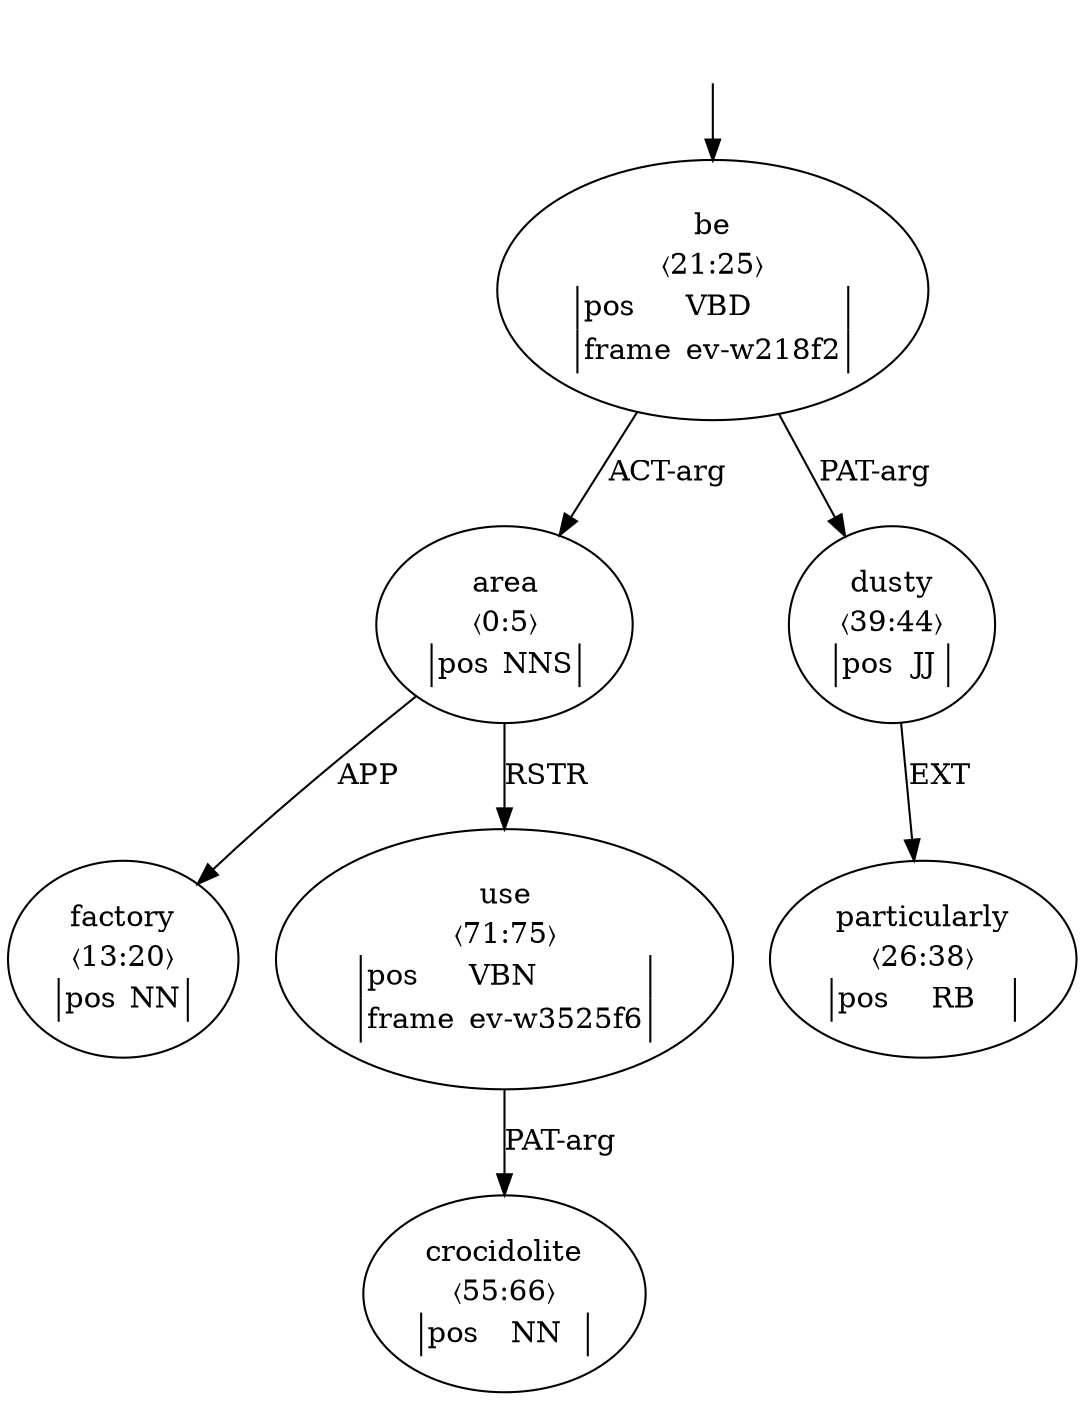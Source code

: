 digraph "20003025" {
  top [ style=invis ];
  top -> 4;
  0 [ label=<<table align="center" border="0" cellspacing="0"><tr><td colspan="2">area</td></tr><tr><td colspan="2">〈0:5〉</td></tr><tr><td sides="l" border="1" align="left">pos</td><td sides="r" border="1" align="left">NNS</td></tr></table>> ];
  3 [ label=<<table align="center" border="0" cellspacing="0"><tr><td colspan="2">factory</td></tr><tr><td colspan="2">〈13:20〉</td></tr><tr><td sides="l" border="1" align="left">pos</td><td sides="r" border="1" align="left">NN</td></tr></table>> ];
  4 [ label=<<table align="center" border="0" cellspacing="0"><tr><td colspan="2">be</td></tr><tr><td colspan="2">〈21:25〉</td></tr><tr><td sides="l" border="1" align="left">pos</td><td sides="r" border="1" align="left">VBD</td></tr><tr><td sides="l" border="1" align="left">frame</td><td sides="r" border="1" align="left">ev-w218f2</td></tr></table>> ];
  5 [ label=<<table align="center" border="0" cellspacing="0"><tr><td colspan="2">particularly</td></tr><tr><td colspan="2">〈26:38〉</td></tr><tr><td sides="l" border="1" align="left">pos</td><td sides="r" border="1" align="left">RB</td></tr></table>> ];
  6 [ label=<<table align="center" border="0" cellspacing="0"><tr><td colspan="2">dusty</td></tr><tr><td colspan="2">〈39:44〉</td></tr><tr><td sides="l" border="1" align="left">pos</td><td sides="r" border="1" align="left">JJ</td></tr></table>> ];
  9 [ label=<<table align="center" border="0" cellspacing="0"><tr><td colspan="2">crocidolite</td></tr><tr><td colspan="2">〈55:66〉</td></tr><tr><td sides="l" border="1" align="left">pos</td><td sides="r" border="1" align="left">NN</td></tr></table>> ];
  11 [ label=<<table align="center" border="0" cellspacing="0"><tr><td colspan="2">use</td></tr><tr><td colspan="2">〈71:75〉</td></tr><tr><td sides="l" border="1" align="left">pos</td><td sides="r" border="1" align="left">VBN</td></tr><tr><td sides="l" border="1" align="left">frame</td><td sides="r" border="1" align="left">ev-w3525f6</td></tr></table>> ];
  4 -> 0 [ label="ACT-arg" ];
  0 -> 3 [ label="APP" ];
  6 -> 5 [ label="EXT" ];
  4 -> 6 [ label="PAT-arg" ];
  0 -> 11 [ label="RSTR" ];
  11 -> 9 [ label="PAT-arg" ];
}

